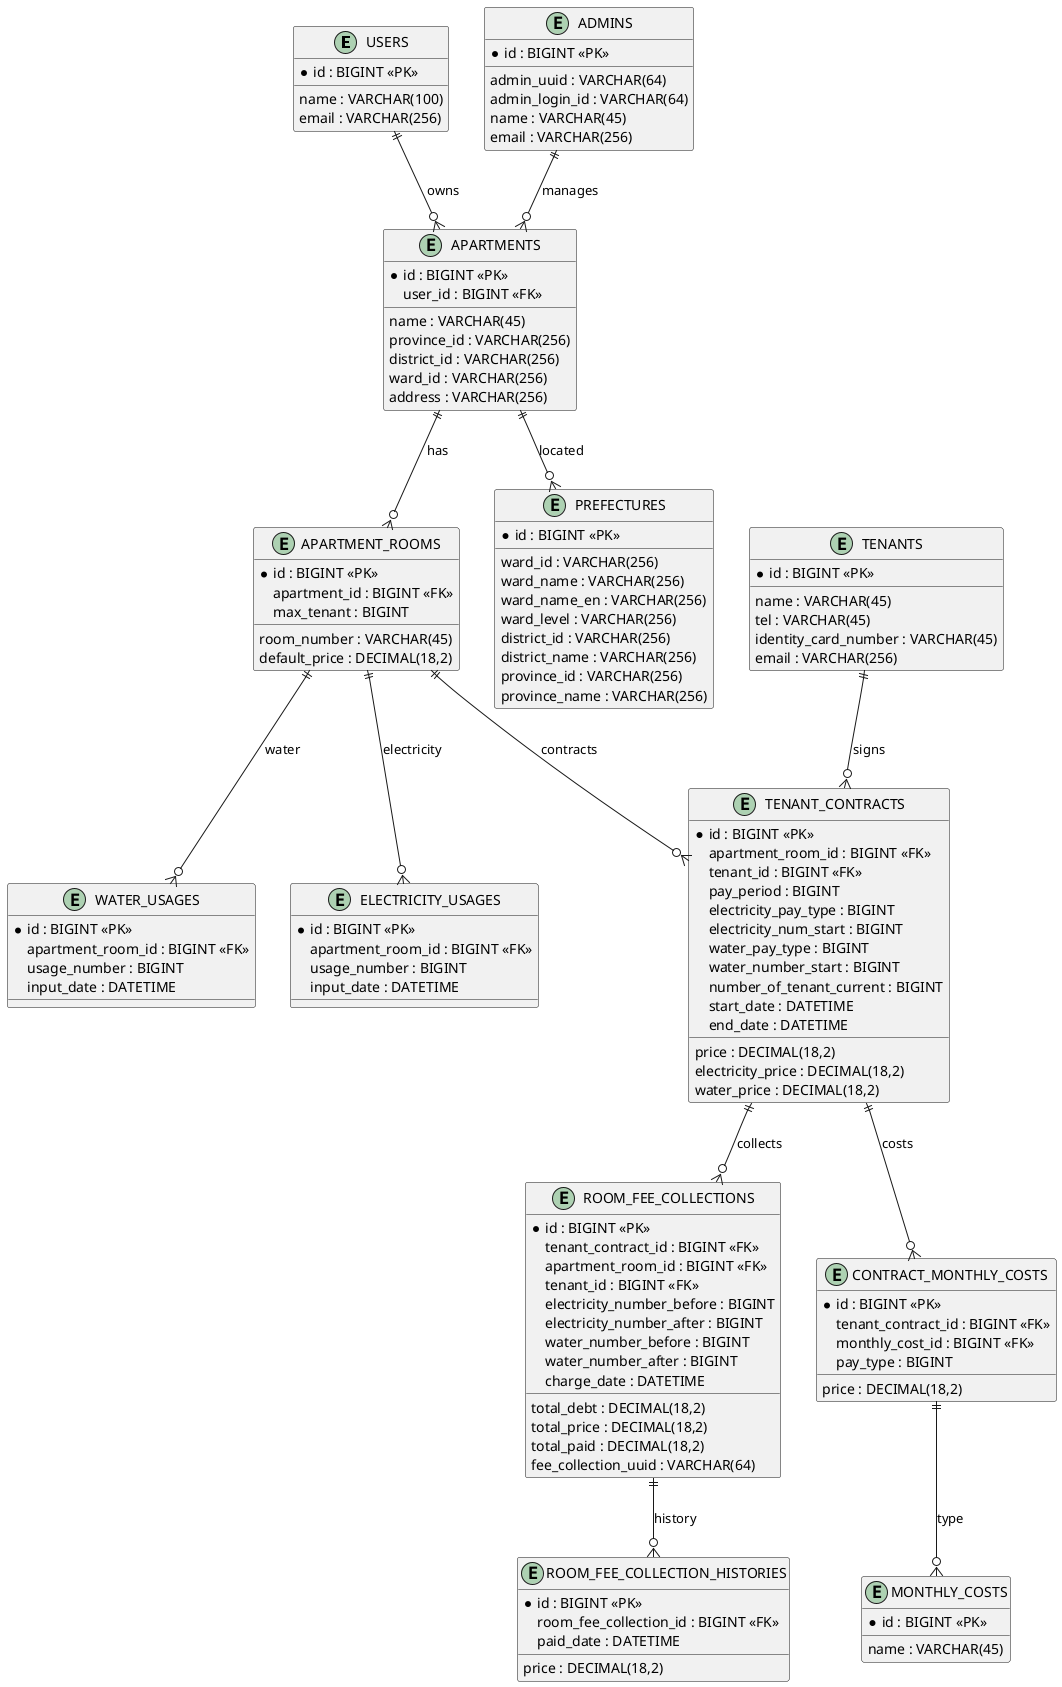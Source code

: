 @startuml
' Sơ đồ mối quan hệ các bảng hệ thống quản lý nhà trọ

entity "USERS" as users {
  *id : BIGINT <<PK>>
  name : VARCHAR(100)
  email : VARCHAR(256)
}

entity "APARTMENTS" as apartments {
  *id : BIGINT <<PK>>
  user_id : BIGINT <<FK>>
  name : VARCHAR(45)
  province_id : VARCHAR(256)
  district_id : VARCHAR(256)
  ward_id : VARCHAR(256)
  address : VARCHAR(256)
}

entity "APARTMENT_ROOMS" as apartment_rooms {
  *id : BIGINT <<PK>>
  apartment_id : BIGINT <<FK>>
  room_number : VARCHAR(45)
  default_price : DECIMAL(18,2)
  max_tenant : BIGINT
}

entity "TENANTS" as tenants {
  *id : BIGINT <<PK>>
  name : VARCHAR(45)
  tel : VARCHAR(45)
  identity_card_number : VARCHAR(45)
  email : VARCHAR(256)
}

entity "TENANT_CONTRACTS" as tenant_contracts {
  *id : BIGINT <<PK>>
  apartment_room_id : BIGINT <<FK>>
  tenant_id : BIGINT <<FK>>
  pay_period : BIGINT
  price : DECIMAL(18,2)
  electricity_pay_type : BIGINT
  electricity_price : DECIMAL(18,2)
  electricity_num_start : BIGINT
  water_pay_type : BIGINT
  water_price : DECIMAL(18,2)
  water_number_start : BIGINT
  number_of_tenant_current : BIGINT
  start_date : DATETIME
  end_date : DATETIME
}

entity "ROOM_FEE_COLLECTIONS" as room_fee_collections {
  *id : BIGINT <<PK>>
  tenant_contract_id : BIGINT <<FK>>
  apartment_room_id : BIGINT <<FK>>
  tenant_id : BIGINT <<FK>>
  electricity_number_before : BIGINT
  electricity_number_after : BIGINT
  water_number_before : BIGINT
  water_number_after : BIGINT
  charge_date : DATETIME
  total_debt : DECIMAL(18,2)
  total_price : DECIMAL(18,2)
  total_paid : DECIMAL(18,2)
  fee_collection_uuid : VARCHAR(64)
}

entity "ROOM_FEE_COLLECTION_HISTORIES" as room_fee_collection_histories {
  *id : BIGINT <<PK>>
  room_fee_collection_id : BIGINT <<FK>>
  paid_date : DATETIME
  price : DECIMAL(18,2)
}

entity "WATER_USAGES" as water_usages {
  *id : BIGINT <<PK>>
  apartment_room_id : BIGINT <<FK>>
  usage_number : BIGINT
  input_date : DATETIME
}

entity "ELECTRICITY_USAGES" as electricity_usages {
  *id : BIGINT <<PK>>
  apartment_room_id : BIGINT <<FK>>
  usage_number : BIGINT
  input_date : DATETIME
}

entity "CONTRACT_MONTHLY_COSTS" as contract_monthly_costs {
  *id : BIGINT <<PK>>
  tenant_contract_id : BIGINT <<FK>>
  monthly_cost_id : BIGINT <<FK>>
  pay_type : BIGINT
  price : DECIMAL(18,2)
}

entity "MONTHLY_COSTS" as monthly_costs {
  *id : BIGINT <<PK>>
  name : VARCHAR(45)
}

entity "PREFECTURES" as prefectures {
  *id : BIGINT <<PK>>
  ward_id : VARCHAR(256)
  ward_name : VARCHAR(256)
  ward_name_en : VARCHAR(256)
  ward_level : VARCHAR(256)
  district_id : VARCHAR(256)
  district_name : VARCHAR(256)
  province_id : VARCHAR(256)
  province_name : VARCHAR(256)
}

entity "ADMINS" as admins {
  *id : BIGINT <<PK>>
  admin_uuid : VARCHAR(64)
  admin_login_id : VARCHAR(64)
  name : VARCHAR(45)
  email : VARCHAR(256)
}

users ||--o{ apartments : owns
apartments ||--o{ apartment_rooms : has
apartment_rooms ||--o{ tenant_contracts : contracts
tenants ||--o{ tenant_contracts : signs
tenant_contracts ||--o{ room_fee_collections : collects
room_fee_collections ||--o{ room_fee_collection_histories : history
apartment_rooms ||--o{ water_usages : water
apartment_rooms ||--o{ electricity_usages : electricity
tenant_contracts ||--o{ contract_monthly_costs : costs
contract_monthly_costs ||--o{ monthly_costs : type
apartments ||--o{ prefectures : located
admins ||--o{ apartments : manages
@enduml
